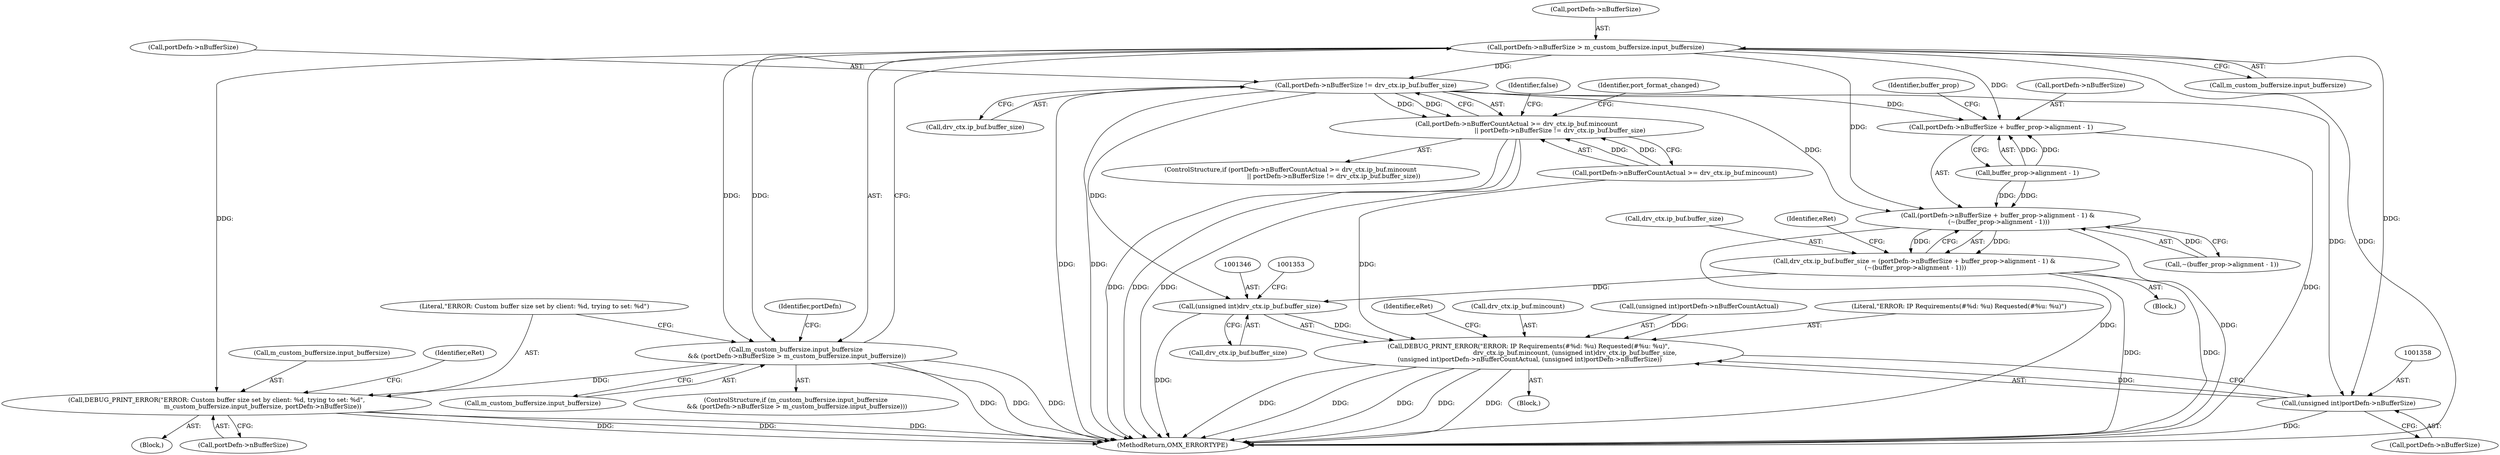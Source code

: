 digraph "0_Android_46e305be6e670a5a0041b0b4861122a0f1aabefa_2@pointer" {
"1001220" [label="(Call,portDefn->nBufferSize > m_custom_buffersize.input_buffersize)"];
"1001216" [label="(Call,m_custom_buffersize.input_buffersize\n && (portDefn->nBufferSize > m_custom_buffersize.input_buffersize))"];
"1001228" [label="(Call,DEBUG_PRINT_ERROR(\"ERROR: Custom buffer size set by client: %d, trying to set: %d\",\n                                               m_custom_buffersize.input_buffersize, portDefn->nBufferSize))"];
"1001278" [label="(Call,portDefn->nBufferSize != drv_ctx.ip_buf.buffer_size)"];
"1001268" [label="(Call,portDefn->nBufferCountActual >= drv_ctx.ip_buf.mincount\n                                            || portDefn->nBufferSize != drv_ctx.ip_buf.buffer_size)"];
"1001313" [label="(Call,(portDefn->nBufferSize + buffer_prop->alignment - 1) &\n (~(buffer_prop->alignment - 1)))"];
"1001307" [label="(Call,drv_ctx.ip_buf.buffer_size = (portDefn->nBufferSize + buffer_prop->alignment - 1) &\n (~(buffer_prop->alignment - 1)))"];
"1001345" [label="(Call,(unsigned int)drv_ctx.ip_buf.buffer_size)"];
"1001338" [label="(Call,DEBUG_PRINT_ERROR(\"ERROR: IP Requirements(#%d: %u) Requested(#%u: %u)\",\n                                               drv_ctx.ip_buf.mincount, (unsigned int)drv_ctx.ip_buf.buffer_size,\n (unsigned int)portDefn->nBufferCountActual, (unsigned int)portDefn->nBufferSize))"];
"1001314" [label="(Call,portDefn->nBufferSize + buffer_prop->alignment - 1)"];
"1001357" [label="(Call,(unsigned int)portDefn->nBufferSize)"];
"1001287" [label="(Block,)"];
"1001243" [label="(Identifier,portDefn)"];
"1001313" [label="(Call,(portDefn->nBufferSize + buffer_prop->alignment - 1) &\n (~(buffer_prop->alignment - 1)))"];
"1001267" [label="(ControlStructure,if (portDefn->nBufferCountActual >= drv_ctx.ip_buf.mincount\n                                            || portDefn->nBufferSize != drv_ctx.ip_buf.buffer_size))"];
"1001357" [label="(Call,(unsigned int)portDefn->nBufferSize)"];
"1001318" [label="(Call,buffer_prop->alignment - 1)"];
"1001337" [label="(Block,)"];
"1001216" [label="(Call,m_custom_buffersize.input_buffersize\n && (portDefn->nBufferSize > m_custom_buffersize.input_buffersize))"];
"1001278" [label="(Call,portDefn->nBufferSize != drv_ctx.ip_buf.buffer_size)"];
"1001224" [label="(Call,m_custom_buffersize.input_buffersize)"];
"1001215" [label="(ControlStructure,if (m_custom_buffersize.input_buffersize\n && (portDefn->nBufferSize > m_custom_buffersize.input_buffersize)))"];
"1001289" [label="(Identifier,port_format_changed)"];
"1001363" [label="(Identifier,eRet)"];
"1001282" [label="(Call,drv_ctx.ip_buf.buffer_size)"];
"1001326" [label="(Identifier,buffer_prop)"];
"1001269" [label="(Call,portDefn->nBufferCountActual >= drv_ctx.ip_buf.mincount)"];
"1001338" [label="(Call,DEBUG_PRINT_ERROR(\"ERROR: IP Requirements(#%d: %u) Requested(#%u: %u)\",\n                                               drv_ctx.ip_buf.mincount, (unsigned int)drv_ctx.ip_buf.buffer_size,\n (unsigned int)portDefn->nBufferCountActual, (unsigned int)portDefn->nBufferSize))"];
"1001230" [label="(Call,m_custom_buffersize.input_buffersize)"];
"1001307" [label="(Call,drv_ctx.ip_buf.buffer_size = (portDefn->nBufferSize + buffer_prop->alignment - 1) &\n (~(buffer_prop->alignment - 1)))"];
"1001233" [label="(Call,portDefn->nBufferSize)"];
"1001352" [label="(Call,(unsigned int)portDefn->nBufferCountActual)"];
"1001315" [label="(Call,portDefn->nBufferSize)"];
"1001345" [label="(Call,(unsigned int)drv_ctx.ip_buf.buffer_size)"];
"1001217" [label="(Call,m_custom_buffersize.input_buffersize)"];
"1001237" [label="(Identifier,eRet)"];
"1001268" [label="(Call,portDefn->nBufferCountActual >= drv_ctx.ip_buf.mincount\n                                            || portDefn->nBufferSize != drv_ctx.ip_buf.buffer_size)"];
"1001220" [label="(Call,portDefn->nBufferSize > m_custom_buffersize.input_buffersize)"];
"1001228" [label="(Call,DEBUG_PRINT_ERROR(\"ERROR: Custom buffer size set by client: %d, trying to set: %d\",\n                                               m_custom_buffersize.input_buffersize, portDefn->nBufferSize))"];
"1001359" [label="(Call,portDefn->nBufferSize)"];
"1001279" [label="(Call,portDefn->nBufferSize)"];
"1001229" [label="(Literal,\"ERROR: Custom buffer size set by client: %d, trying to set: %d\")"];
"1001340" [label="(Call,drv_ctx.ip_buf.mincount)"];
"1001308" [label="(Call,drv_ctx.ip_buf.buffer_size)"];
"1001330" [label="(Identifier,eRet)"];
"1003158" [label="(MethodReturn,OMX_ERRORTYPE)"];
"1001335" [label="(Identifier,false)"];
"1001347" [label="(Call,drv_ctx.ip_buf.buffer_size)"];
"1001314" [label="(Call,portDefn->nBufferSize + buffer_prop->alignment - 1)"];
"1001221" [label="(Call,portDefn->nBufferSize)"];
"1001227" [label="(Block,)"];
"1001339" [label="(Literal,\"ERROR: IP Requirements(#%d: %u) Requested(#%u: %u)\")"];
"1001323" [label="(Call,~(buffer_prop->alignment - 1))"];
"1001220" -> "1001216"  [label="AST: "];
"1001220" -> "1001224"  [label="CFG: "];
"1001221" -> "1001220"  [label="AST: "];
"1001224" -> "1001220"  [label="AST: "];
"1001216" -> "1001220"  [label="CFG: "];
"1001220" -> "1003158"  [label="DDG: "];
"1001220" -> "1001216"  [label="DDG: "];
"1001220" -> "1001216"  [label="DDG: "];
"1001220" -> "1001228"  [label="DDG: "];
"1001220" -> "1001278"  [label="DDG: "];
"1001220" -> "1001313"  [label="DDG: "];
"1001220" -> "1001314"  [label="DDG: "];
"1001220" -> "1001357"  [label="DDG: "];
"1001216" -> "1001215"  [label="AST: "];
"1001216" -> "1001217"  [label="CFG: "];
"1001217" -> "1001216"  [label="AST: "];
"1001229" -> "1001216"  [label="CFG: "];
"1001243" -> "1001216"  [label="CFG: "];
"1001216" -> "1003158"  [label="DDG: "];
"1001216" -> "1003158"  [label="DDG: "];
"1001216" -> "1003158"  [label="DDG: "];
"1001216" -> "1001228"  [label="DDG: "];
"1001228" -> "1001227"  [label="AST: "];
"1001228" -> "1001233"  [label="CFG: "];
"1001229" -> "1001228"  [label="AST: "];
"1001230" -> "1001228"  [label="AST: "];
"1001233" -> "1001228"  [label="AST: "];
"1001237" -> "1001228"  [label="CFG: "];
"1001228" -> "1003158"  [label="DDG: "];
"1001228" -> "1003158"  [label="DDG: "];
"1001228" -> "1003158"  [label="DDG: "];
"1001278" -> "1001268"  [label="AST: "];
"1001278" -> "1001282"  [label="CFG: "];
"1001279" -> "1001278"  [label="AST: "];
"1001282" -> "1001278"  [label="AST: "];
"1001268" -> "1001278"  [label="CFG: "];
"1001278" -> "1003158"  [label="DDG: "];
"1001278" -> "1003158"  [label="DDG: "];
"1001278" -> "1001268"  [label="DDG: "];
"1001278" -> "1001268"  [label="DDG: "];
"1001278" -> "1001313"  [label="DDG: "];
"1001278" -> "1001314"  [label="DDG: "];
"1001278" -> "1001345"  [label="DDG: "];
"1001278" -> "1001357"  [label="DDG: "];
"1001268" -> "1001267"  [label="AST: "];
"1001268" -> "1001269"  [label="CFG: "];
"1001269" -> "1001268"  [label="AST: "];
"1001289" -> "1001268"  [label="CFG: "];
"1001335" -> "1001268"  [label="CFG: "];
"1001268" -> "1003158"  [label="DDG: "];
"1001268" -> "1003158"  [label="DDG: "];
"1001268" -> "1003158"  [label="DDG: "];
"1001269" -> "1001268"  [label="DDG: "];
"1001269" -> "1001268"  [label="DDG: "];
"1001313" -> "1001307"  [label="AST: "];
"1001313" -> "1001323"  [label="CFG: "];
"1001314" -> "1001313"  [label="AST: "];
"1001323" -> "1001313"  [label="AST: "];
"1001307" -> "1001313"  [label="CFG: "];
"1001313" -> "1003158"  [label="DDG: "];
"1001313" -> "1003158"  [label="DDG: "];
"1001313" -> "1001307"  [label="DDG: "];
"1001313" -> "1001307"  [label="DDG: "];
"1001318" -> "1001313"  [label="DDG: "];
"1001318" -> "1001313"  [label="DDG: "];
"1001323" -> "1001313"  [label="DDG: "];
"1001307" -> "1001287"  [label="AST: "];
"1001308" -> "1001307"  [label="AST: "];
"1001330" -> "1001307"  [label="CFG: "];
"1001307" -> "1003158"  [label="DDG: "];
"1001307" -> "1003158"  [label="DDG: "];
"1001307" -> "1001345"  [label="DDG: "];
"1001345" -> "1001338"  [label="AST: "];
"1001345" -> "1001347"  [label="CFG: "];
"1001346" -> "1001345"  [label="AST: "];
"1001347" -> "1001345"  [label="AST: "];
"1001353" -> "1001345"  [label="CFG: "];
"1001345" -> "1003158"  [label="DDG: "];
"1001345" -> "1001338"  [label="DDG: "];
"1001338" -> "1001337"  [label="AST: "];
"1001338" -> "1001357"  [label="CFG: "];
"1001339" -> "1001338"  [label="AST: "];
"1001340" -> "1001338"  [label="AST: "];
"1001352" -> "1001338"  [label="AST: "];
"1001357" -> "1001338"  [label="AST: "];
"1001363" -> "1001338"  [label="CFG: "];
"1001338" -> "1003158"  [label="DDG: "];
"1001338" -> "1003158"  [label="DDG: "];
"1001338" -> "1003158"  [label="DDG: "];
"1001338" -> "1003158"  [label="DDG: "];
"1001338" -> "1003158"  [label="DDG: "];
"1001269" -> "1001338"  [label="DDG: "];
"1001352" -> "1001338"  [label="DDG: "];
"1001357" -> "1001338"  [label="DDG: "];
"1001314" -> "1001318"  [label="CFG: "];
"1001315" -> "1001314"  [label="AST: "];
"1001318" -> "1001314"  [label="AST: "];
"1001326" -> "1001314"  [label="CFG: "];
"1001314" -> "1003158"  [label="DDG: "];
"1001318" -> "1001314"  [label="DDG: "];
"1001318" -> "1001314"  [label="DDG: "];
"1001357" -> "1001359"  [label="CFG: "];
"1001358" -> "1001357"  [label="AST: "];
"1001359" -> "1001357"  [label="AST: "];
"1001357" -> "1003158"  [label="DDG: "];
}
